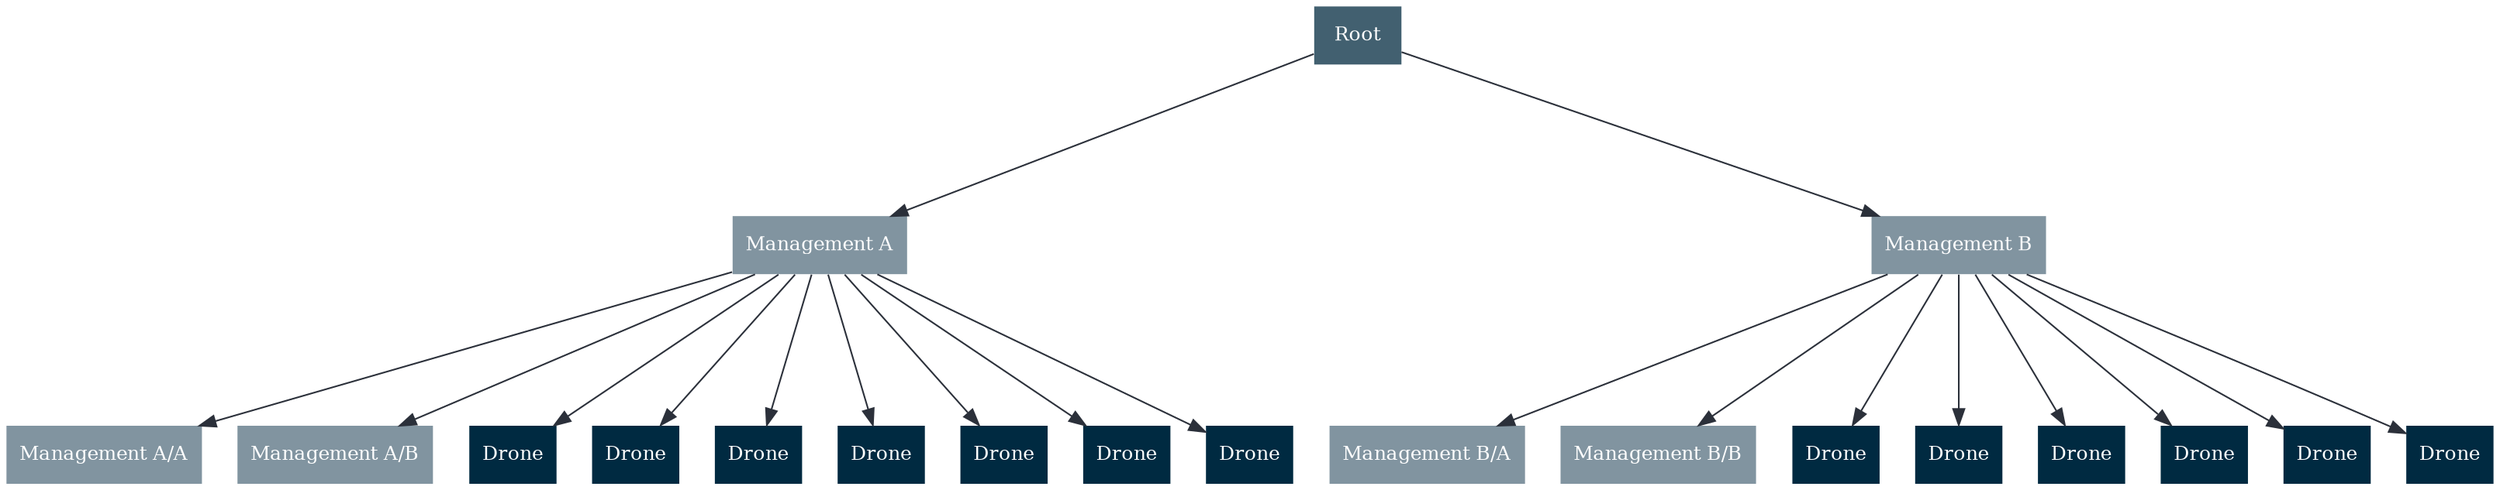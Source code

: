 digraph G {
    // layout="dot"; // circo, dot, fdp, neato, osage, sfdp, twopi
    rankdir="TB";
    splines=true;
    overlap=false;
    // K=0.6;
    // sep="+50,50"; // increase this to make the graph more spread out
    nodesep="0.3";
    ranksep="1.3";
    labelloc="t";
    fontname="Lato";
    node [ shape="plaintext" style="filled, rounded" fontsize=12]
    edge [ fontname="Lato" color="#2B303A" fontsize=8]

  node [style="filled, dashed" fillcolor="#8194a0" fontcolor="#ffffff" penwidth=1 color="#dddddd"]; {
            mgmt_a[label="Management A"];
            mgmt_a_a[label="Management A/A"];
            mgmt_a_b[label="Management A/B"];
            mgmt_b[label="Management B"];
            mgmt_b_a[label="Management B/A"];
            mgmt_b_b[label="Management B/B"];
    }
  node [style="filled, dashed" fillcolor="#426070" fontcolor="#ffffff" penwidth=1 color="#dddddd"]; {
            root[label="Root"];
    }
  node [style="filled, dashed" fillcolor="#002a41" fontcolor="#ffffff" penwidth=1 color="#dddddd"]; {
            drone_01[label="Drone"];
            drone_19[label="Drone"];
            drone_20[label="Drone"];
            drone_21[label="Drone"];
            drone_22[label="Drone"];
            drone_23[label="Drone"];
            drone_24[label="Drone"];
            drone_25[label="Drone"];
            drone_26[label="Drone"];
            drone_27[label="Drone"];
            drone_28[label="Drone"];
            drone_29[label="Drone"];
            drone_30[label="Drone"];
    }
  node [style="filled, dashed" fillcolor="#224558" fontcolor="#ffffff" penwidth=1 color="#dddddd"]; {
    }

node [style="filled, rounded" fillcolor="#dddddd" fontcolor="#000000"];

      root -> mgmt_a;
      mgmt_a -> mgmt_a_a;
      mgmt_a -> mgmt_a_b;
      root -> mgmt_b;
      mgmt_b -> mgmt_b_a;
      mgmt_b -> mgmt_b_b;
      mgmt_a -> drone_01;
      mgmt_a -> drone_19;
      mgmt_a -> drone_20;
      mgmt_a -> drone_21;
      mgmt_a -> drone_22;
      mgmt_a -> drone_23;
      mgmt_a -> drone_24;
      mgmt_b -> drone_25;
      mgmt_b -> drone_26;
      mgmt_b -> drone_27;
      mgmt_b -> drone_28;
      mgmt_b -> drone_29;
      mgmt_b -> drone_30;
}
